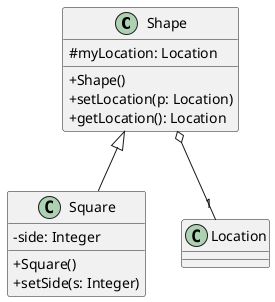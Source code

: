 @startuml UFO

skinparam classAttributeIconSize 0

class Shape {
 #myLocation: Location

 +Shape()
 +setLocation(p: Location)
 +getLocation(): Location
}

class Square {
    -side: Integer
    +Square()
    +setSide(s: Integer)
}

class Location {
    
}

Shape o-- "1" Location

Shape <|-- Square

@enduml
